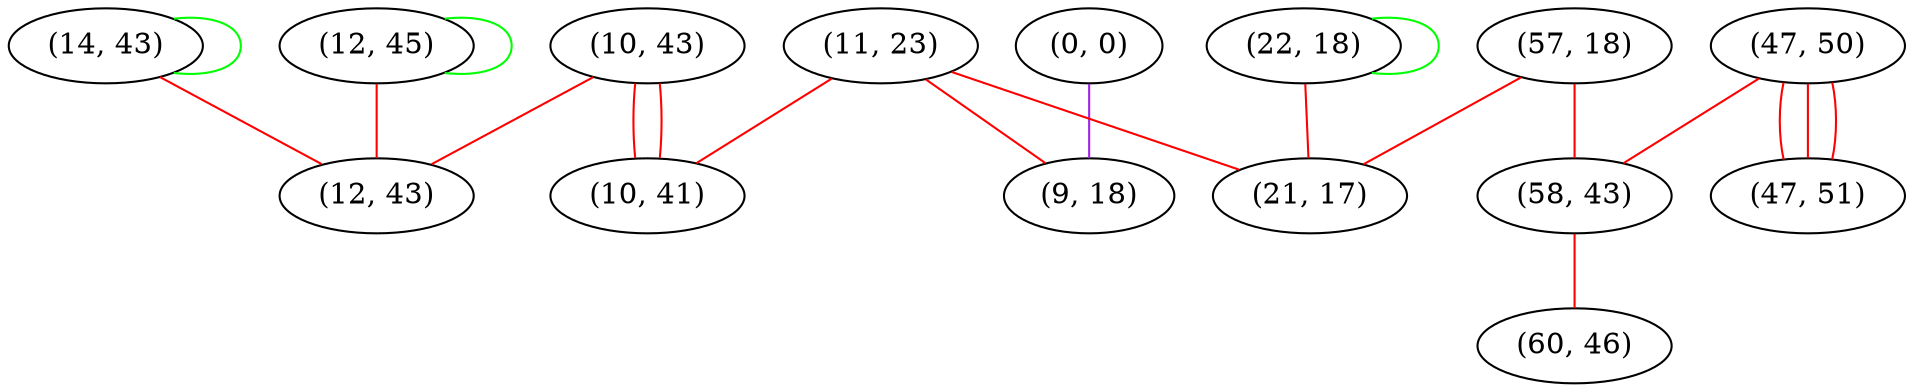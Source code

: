 graph "" {
"(14, 43)";
"(12, 45)";
"(10, 43)";
"(47, 50)";
"(57, 18)";
"(0, 0)";
"(11, 23)";
"(22, 18)";
"(58, 43)";
"(60, 46)";
"(12, 43)";
"(47, 51)";
"(9, 18)";
"(21, 17)";
"(10, 41)";
"(14, 43)" -- "(14, 43)"  [color=green, key=0, weight=2];
"(14, 43)" -- "(12, 43)"  [color=red, key=0, weight=1];
"(12, 45)" -- "(12, 45)"  [color=green, key=0, weight=2];
"(12, 45)" -- "(12, 43)"  [color=red, key=0, weight=1];
"(10, 43)" -- "(12, 43)"  [color=red, key=0, weight=1];
"(10, 43)" -- "(10, 41)"  [color=red, key=0, weight=1];
"(10, 43)" -- "(10, 41)"  [color=red, key=1, weight=1];
"(47, 50)" -- "(47, 51)"  [color=red, key=0, weight=1];
"(47, 50)" -- "(47, 51)"  [color=red, key=1, weight=1];
"(47, 50)" -- "(47, 51)"  [color=red, key=2, weight=1];
"(47, 50)" -- "(58, 43)"  [color=red, key=0, weight=1];
"(57, 18)" -- "(21, 17)"  [color=red, key=0, weight=1];
"(57, 18)" -- "(58, 43)"  [color=red, key=0, weight=1];
"(0, 0)" -- "(9, 18)"  [color=purple, key=0, weight=4];
"(11, 23)" -- "(9, 18)"  [color=red, key=0, weight=1];
"(11, 23)" -- "(21, 17)"  [color=red, key=0, weight=1];
"(11, 23)" -- "(10, 41)"  [color=red, key=0, weight=1];
"(22, 18)" -- "(21, 17)"  [color=red, key=0, weight=1];
"(22, 18)" -- "(22, 18)"  [color=green, key=0, weight=2];
"(58, 43)" -- "(60, 46)"  [color=red, key=0, weight=1];
}
